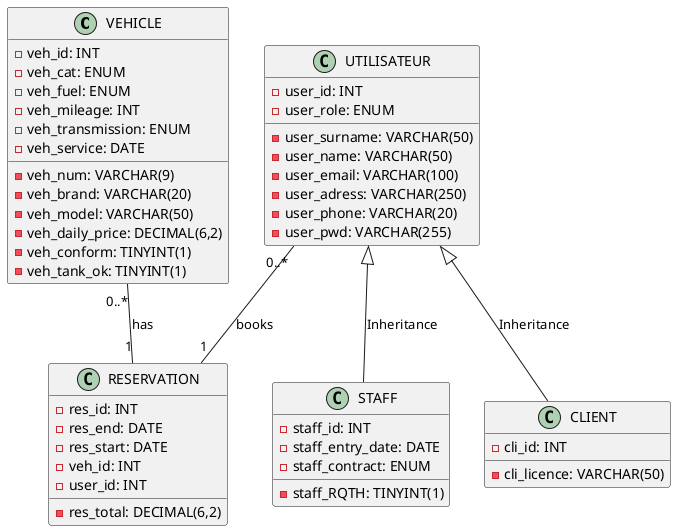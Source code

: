 @startuml

' Classe VEHICLE
class VEHICLE {
    -veh_id: INT
    -veh_num: VARCHAR(9)
    -veh_brand: VARCHAR(20)
    -veh_model: VARCHAR(50)
    -veh_cat: ENUM
    -veh_daily_price: DECIMAL(6,2)
    -veh_fuel: ENUM
    -veh_mileage: INT
    -veh_transmission: ENUM
    -veh_conform: TINYINT(1)
    -veh_tank_ok: TINYINT(1)
    -veh_service: DATE
}

' Classe UTILISATEUR
class UTILISATEUR {
    -user_id: INT
    -user_surname: VARCHAR(50)
    -user_name: VARCHAR(50)
    -user_email: VARCHAR(100)
    -user_adress: VARCHAR(250)
    -user_phone: VARCHAR(20)
    -user_pwd: VARCHAR(255)
    -user_role: ENUM
}

' Classe STAFF
class STAFF {
    -staff_id: INT
    -staff_entry_date: DATE
    -staff_contract: ENUM
    -staff_RQTH: TINYINT(1)
}

' Classe CLIENT
class CLIENT {
    -cli_id: INT
    -cli_licence: VARCHAR(50)
}

' Classe RESERVATION
class RESERVATION {
    -res_id: INT
    -res_end: DATE
    -res_total: DECIMAL(6,2)
    -res_start: DATE
    -veh_id: INT
    -user_id: INT
}

UTILISATEUR <|-- STAFF: Inheritance
UTILISATEUR <|-- CLIENT: Inheritance

VEHICLE "0..*" -- "1" RESERVATION: has
UTILISATEUR "0..*" -- "1" RESERVATION: books

@enduml

